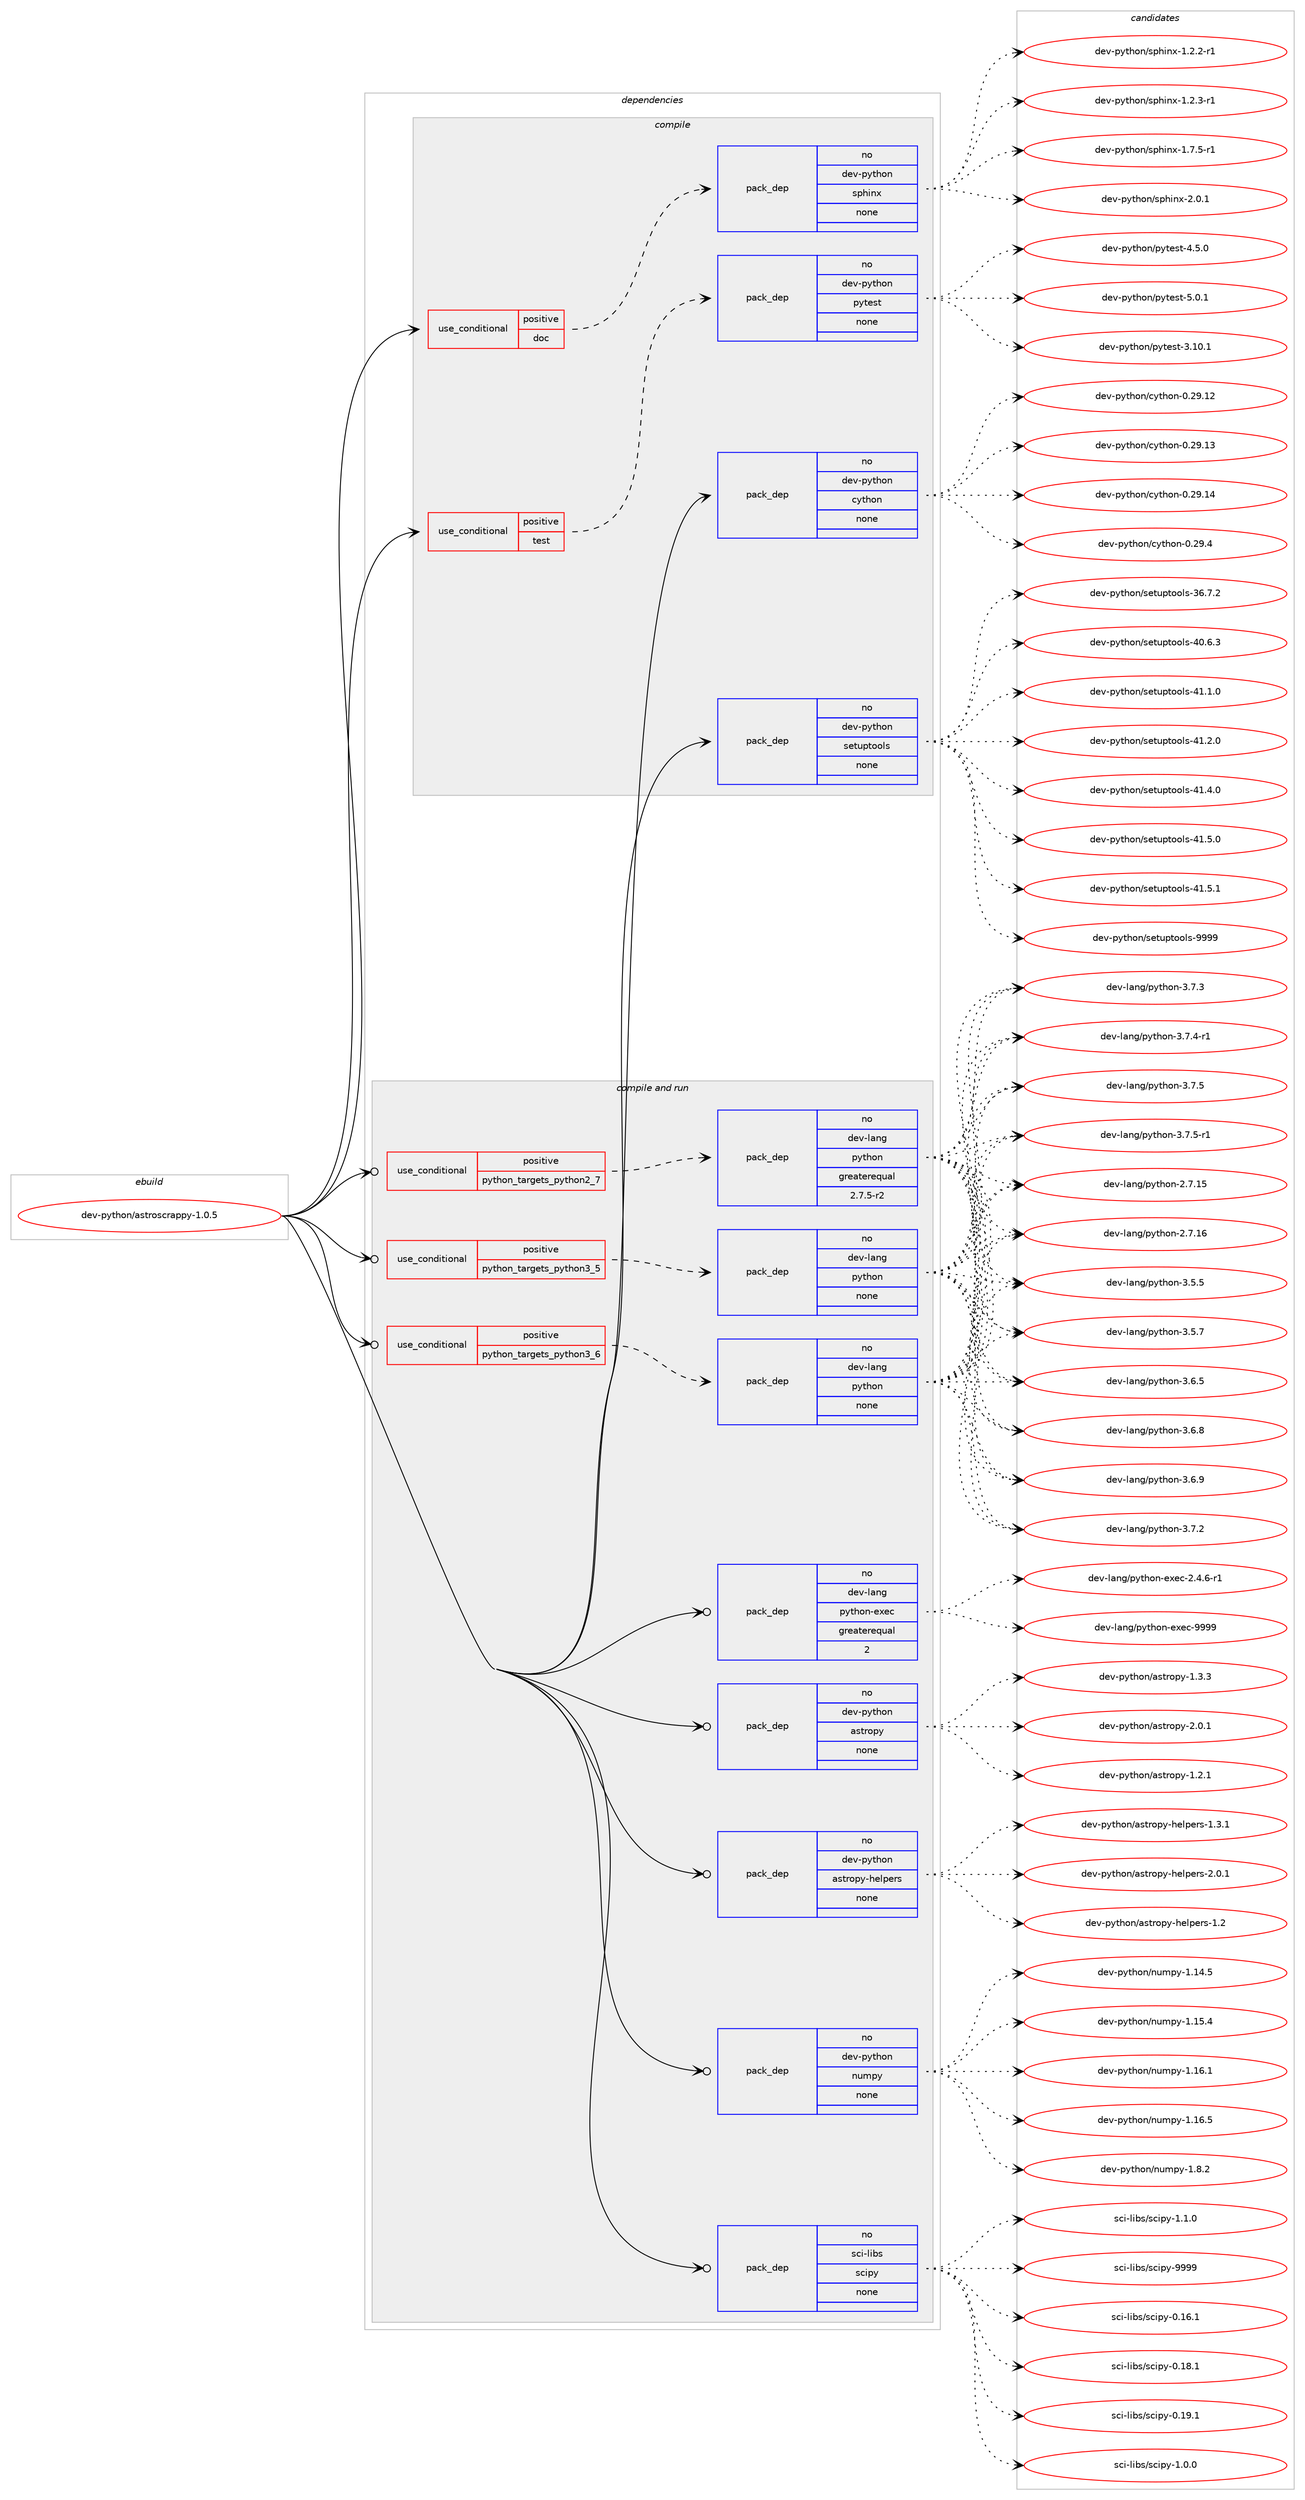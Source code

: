 digraph prolog {

# *************
# Graph options
# *************

newrank=true;
concentrate=true;
compound=true;
graph [rankdir=LR,fontname=Helvetica,fontsize=10,ranksep=1.5];#, ranksep=2.5, nodesep=0.2];
edge  [arrowhead=vee];
node  [fontname=Helvetica,fontsize=10];

# **********
# The ebuild
# **********

subgraph cluster_leftcol {
color=gray;
rank=same;
label=<<i>ebuild</i>>;
id [label="dev-python/astroscrappy-1.0.5", color=red, width=4, href="../dev-python/astroscrappy-1.0.5.svg"];
}

# ****************
# The dependencies
# ****************

subgraph cluster_midcol {
color=gray;
label=<<i>dependencies</i>>;
subgraph cluster_compile {
fillcolor="#eeeeee";
style=filled;
label=<<i>compile</i>>;
subgraph cond136394 {
dependency595085 [label=<<TABLE BORDER="0" CELLBORDER="1" CELLSPACING="0" CELLPADDING="4"><TR><TD ROWSPAN="3" CELLPADDING="10">use_conditional</TD></TR><TR><TD>positive</TD></TR><TR><TD>doc</TD></TR></TABLE>>, shape=none, color=red];
subgraph pack446919 {
dependency595086 [label=<<TABLE BORDER="0" CELLBORDER="1" CELLSPACING="0" CELLPADDING="4" WIDTH="220"><TR><TD ROWSPAN="6" CELLPADDING="30">pack_dep</TD></TR><TR><TD WIDTH="110">no</TD></TR><TR><TD>dev-python</TD></TR><TR><TD>sphinx</TD></TR><TR><TD>none</TD></TR><TR><TD></TD></TR></TABLE>>, shape=none, color=blue];
}
dependency595085:e -> dependency595086:w [weight=20,style="dashed",arrowhead="vee"];
}
id:e -> dependency595085:w [weight=20,style="solid",arrowhead="vee"];
subgraph cond136395 {
dependency595087 [label=<<TABLE BORDER="0" CELLBORDER="1" CELLSPACING="0" CELLPADDING="4"><TR><TD ROWSPAN="3" CELLPADDING="10">use_conditional</TD></TR><TR><TD>positive</TD></TR><TR><TD>test</TD></TR></TABLE>>, shape=none, color=red];
subgraph pack446920 {
dependency595088 [label=<<TABLE BORDER="0" CELLBORDER="1" CELLSPACING="0" CELLPADDING="4" WIDTH="220"><TR><TD ROWSPAN="6" CELLPADDING="30">pack_dep</TD></TR><TR><TD WIDTH="110">no</TD></TR><TR><TD>dev-python</TD></TR><TR><TD>pytest</TD></TR><TR><TD>none</TD></TR><TR><TD></TD></TR></TABLE>>, shape=none, color=blue];
}
dependency595087:e -> dependency595088:w [weight=20,style="dashed",arrowhead="vee"];
}
id:e -> dependency595087:w [weight=20,style="solid",arrowhead="vee"];
subgraph pack446921 {
dependency595089 [label=<<TABLE BORDER="0" CELLBORDER="1" CELLSPACING="0" CELLPADDING="4" WIDTH="220"><TR><TD ROWSPAN="6" CELLPADDING="30">pack_dep</TD></TR><TR><TD WIDTH="110">no</TD></TR><TR><TD>dev-python</TD></TR><TR><TD>cython</TD></TR><TR><TD>none</TD></TR><TR><TD></TD></TR></TABLE>>, shape=none, color=blue];
}
id:e -> dependency595089:w [weight=20,style="solid",arrowhead="vee"];
subgraph pack446922 {
dependency595090 [label=<<TABLE BORDER="0" CELLBORDER="1" CELLSPACING="0" CELLPADDING="4" WIDTH="220"><TR><TD ROWSPAN="6" CELLPADDING="30">pack_dep</TD></TR><TR><TD WIDTH="110">no</TD></TR><TR><TD>dev-python</TD></TR><TR><TD>setuptools</TD></TR><TR><TD>none</TD></TR><TR><TD></TD></TR></TABLE>>, shape=none, color=blue];
}
id:e -> dependency595090:w [weight=20,style="solid",arrowhead="vee"];
}
subgraph cluster_compileandrun {
fillcolor="#eeeeee";
style=filled;
label=<<i>compile and run</i>>;
subgraph cond136396 {
dependency595091 [label=<<TABLE BORDER="0" CELLBORDER="1" CELLSPACING="0" CELLPADDING="4"><TR><TD ROWSPAN="3" CELLPADDING="10">use_conditional</TD></TR><TR><TD>positive</TD></TR><TR><TD>python_targets_python2_7</TD></TR></TABLE>>, shape=none, color=red];
subgraph pack446923 {
dependency595092 [label=<<TABLE BORDER="0" CELLBORDER="1" CELLSPACING="0" CELLPADDING="4" WIDTH="220"><TR><TD ROWSPAN="6" CELLPADDING="30">pack_dep</TD></TR><TR><TD WIDTH="110">no</TD></TR><TR><TD>dev-lang</TD></TR><TR><TD>python</TD></TR><TR><TD>greaterequal</TD></TR><TR><TD>2.7.5-r2</TD></TR></TABLE>>, shape=none, color=blue];
}
dependency595091:e -> dependency595092:w [weight=20,style="dashed",arrowhead="vee"];
}
id:e -> dependency595091:w [weight=20,style="solid",arrowhead="odotvee"];
subgraph cond136397 {
dependency595093 [label=<<TABLE BORDER="0" CELLBORDER="1" CELLSPACING="0" CELLPADDING="4"><TR><TD ROWSPAN="3" CELLPADDING="10">use_conditional</TD></TR><TR><TD>positive</TD></TR><TR><TD>python_targets_python3_5</TD></TR></TABLE>>, shape=none, color=red];
subgraph pack446924 {
dependency595094 [label=<<TABLE BORDER="0" CELLBORDER="1" CELLSPACING="0" CELLPADDING="4" WIDTH="220"><TR><TD ROWSPAN="6" CELLPADDING="30">pack_dep</TD></TR><TR><TD WIDTH="110">no</TD></TR><TR><TD>dev-lang</TD></TR><TR><TD>python</TD></TR><TR><TD>none</TD></TR><TR><TD></TD></TR></TABLE>>, shape=none, color=blue];
}
dependency595093:e -> dependency595094:w [weight=20,style="dashed",arrowhead="vee"];
}
id:e -> dependency595093:w [weight=20,style="solid",arrowhead="odotvee"];
subgraph cond136398 {
dependency595095 [label=<<TABLE BORDER="0" CELLBORDER="1" CELLSPACING="0" CELLPADDING="4"><TR><TD ROWSPAN="3" CELLPADDING="10">use_conditional</TD></TR><TR><TD>positive</TD></TR><TR><TD>python_targets_python3_6</TD></TR></TABLE>>, shape=none, color=red];
subgraph pack446925 {
dependency595096 [label=<<TABLE BORDER="0" CELLBORDER="1" CELLSPACING="0" CELLPADDING="4" WIDTH="220"><TR><TD ROWSPAN="6" CELLPADDING="30">pack_dep</TD></TR><TR><TD WIDTH="110">no</TD></TR><TR><TD>dev-lang</TD></TR><TR><TD>python</TD></TR><TR><TD>none</TD></TR><TR><TD></TD></TR></TABLE>>, shape=none, color=blue];
}
dependency595095:e -> dependency595096:w [weight=20,style="dashed",arrowhead="vee"];
}
id:e -> dependency595095:w [weight=20,style="solid",arrowhead="odotvee"];
subgraph pack446926 {
dependency595097 [label=<<TABLE BORDER="0" CELLBORDER="1" CELLSPACING="0" CELLPADDING="4" WIDTH="220"><TR><TD ROWSPAN="6" CELLPADDING="30">pack_dep</TD></TR><TR><TD WIDTH="110">no</TD></TR><TR><TD>dev-lang</TD></TR><TR><TD>python-exec</TD></TR><TR><TD>greaterequal</TD></TR><TR><TD>2</TD></TR></TABLE>>, shape=none, color=blue];
}
id:e -> dependency595097:w [weight=20,style="solid",arrowhead="odotvee"];
subgraph pack446927 {
dependency595098 [label=<<TABLE BORDER="0" CELLBORDER="1" CELLSPACING="0" CELLPADDING="4" WIDTH="220"><TR><TD ROWSPAN="6" CELLPADDING="30">pack_dep</TD></TR><TR><TD WIDTH="110">no</TD></TR><TR><TD>dev-python</TD></TR><TR><TD>astropy</TD></TR><TR><TD>none</TD></TR><TR><TD></TD></TR></TABLE>>, shape=none, color=blue];
}
id:e -> dependency595098:w [weight=20,style="solid",arrowhead="odotvee"];
subgraph pack446928 {
dependency595099 [label=<<TABLE BORDER="0" CELLBORDER="1" CELLSPACING="0" CELLPADDING="4" WIDTH="220"><TR><TD ROWSPAN="6" CELLPADDING="30">pack_dep</TD></TR><TR><TD WIDTH="110">no</TD></TR><TR><TD>dev-python</TD></TR><TR><TD>astropy-helpers</TD></TR><TR><TD>none</TD></TR><TR><TD></TD></TR></TABLE>>, shape=none, color=blue];
}
id:e -> dependency595099:w [weight=20,style="solid",arrowhead="odotvee"];
subgraph pack446929 {
dependency595100 [label=<<TABLE BORDER="0" CELLBORDER="1" CELLSPACING="0" CELLPADDING="4" WIDTH="220"><TR><TD ROWSPAN="6" CELLPADDING="30">pack_dep</TD></TR><TR><TD WIDTH="110">no</TD></TR><TR><TD>dev-python</TD></TR><TR><TD>numpy</TD></TR><TR><TD>none</TD></TR><TR><TD></TD></TR></TABLE>>, shape=none, color=blue];
}
id:e -> dependency595100:w [weight=20,style="solid",arrowhead="odotvee"];
subgraph pack446930 {
dependency595101 [label=<<TABLE BORDER="0" CELLBORDER="1" CELLSPACING="0" CELLPADDING="4" WIDTH="220"><TR><TD ROWSPAN="6" CELLPADDING="30">pack_dep</TD></TR><TR><TD WIDTH="110">no</TD></TR><TR><TD>sci-libs</TD></TR><TR><TD>scipy</TD></TR><TR><TD>none</TD></TR><TR><TD></TD></TR></TABLE>>, shape=none, color=blue];
}
id:e -> dependency595101:w [weight=20,style="solid",arrowhead="odotvee"];
}
subgraph cluster_run {
fillcolor="#eeeeee";
style=filled;
label=<<i>run</i>>;
}
}

# **************
# The candidates
# **************

subgraph cluster_choices {
rank=same;
color=gray;
label=<<i>candidates</i>>;

subgraph choice446919 {
color=black;
nodesep=1;
choice10010111845112121116104111110471151121041051101204549465046504511449 [label="dev-python/sphinx-1.2.2-r1", color=red, width=4,href="../dev-python/sphinx-1.2.2-r1.svg"];
choice10010111845112121116104111110471151121041051101204549465046514511449 [label="dev-python/sphinx-1.2.3-r1", color=red, width=4,href="../dev-python/sphinx-1.2.3-r1.svg"];
choice10010111845112121116104111110471151121041051101204549465546534511449 [label="dev-python/sphinx-1.7.5-r1", color=red, width=4,href="../dev-python/sphinx-1.7.5-r1.svg"];
choice1001011184511212111610411111047115112104105110120455046484649 [label="dev-python/sphinx-2.0.1", color=red, width=4,href="../dev-python/sphinx-2.0.1.svg"];
dependency595086:e -> choice10010111845112121116104111110471151121041051101204549465046504511449:w [style=dotted,weight="100"];
dependency595086:e -> choice10010111845112121116104111110471151121041051101204549465046514511449:w [style=dotted,weight="100"];
dependency595086:e -> choice10010111845112121116104111110471151121041051101204549465546534511449:w [style=dotted,weight="100"];
dependency595086:e -> choice1001011184511212111610411111047115112104105110120455046484649:w [style=dotted,weight="100"];
}
subgraph choice446920 {
color=black;
nodesep=1;
choice100101118451121211161041111104711212111610111511645514649484649 [label="dev-python/pytest-3.10.1", color=red, width=4,href="../dev-python/pytest-3.10.1.svg"];
choice1001011184511212111610411111047112121116101115116455246534648 [label="dev-python/pytest-4.5.0", color=red, width=4,href="../dev-python/pytest-4.5.0.svg"];
choice1001011184511212111610411111047112121116101115116455346484649 [label="dev-python/pytest-5.0.1", color=red, width=4,href="../dev-python/pytest-5.0.1.svg"];
dependency595088:e -> choice100101118451121211161041111104711212111610111511645514649484649:w [style=dotted,weight="100"];
dependency595088:e -> choice1001011184511212111610411111047112121116101115116455246534648:w [style=dotted,weight="100"];
dependency595088:e -> choice1001011184511212111610411111047112121116101115116455346484649:w [style=dotted,weight="100"];
}
subgraph choice446921 {
color=black;
nodesep=1;
choice1001011184511212111610411111047991211161041111104548465057464950 [label="dev-python/cython-0.29.12", color=red, width=4,href="../dev-python/cython-0.29.12.svg"];
choice1001011184511212111610411111047991211161041111104548465057464951 [label="dev-python/cython-0.29.13", color=red, width=4,href="../dev-python/cython-0.29.13.svg"];
choice1001011184511212111610411111047991211161041111104548465057464952 [label="dev-python/cython-0.29.14", color=red, width=4,href="../dev-python/cython-0.29.14.svg"];
choice10010111845112121116104111110479912111610411111045484650574652 [label="dev-python/cython-0.29.4", color=red, width=4,href="../dev-python/cython-0.29.4.svg"];
dependency595089:e -> choice1001011184511212111610411111047991211161041111104548465057464950:w [style=dotted,weight="100"];
dependency595089:e -> choice1001011184511212111610411111047991211161041111104548465057464951:w [style=dotted,weight="100"];
dependency595089:e -> choice1001011184511212111610411111047991211161041111104548465057464952:w [style=dotted,weight="100"];
dependency595089:e -> choice10010111845112121116104111110479912111610411111045484650574652:w [style=dotted,weight="100"];
}
subgraph choice446922 {
color=black;
nodesep=1;
choice100101118451121211161041111104711510111611711211611111110811545515446554650 [label="dev-python/setuptools-36.7.2", color=red, width=4,href="../dev-python/setuptools-36.7.2.svg"];
choice100101118451121211161041111104711510111611711211611111110811545524846544651 [label="dev-python/setuptools-40.6.3", color=red, width=4,href="../dev-python/setuptools-40.6.3.svg"];
choice100101118451121211161041111104711510111611711211611111110811545524946494648 [label="dev-python/setuptools-41.1.0", color=red, width=4,href="../dev-python/setuptools-41.1.0.svg"];
choice100101118451121211161041111104711510111611711211611111110811545524946504648 [label="dev-python/setuptools-41.2.0", color=red, width=4,href="../dev-python/setuptools-41.2.0.svg"];
choice100101118451121211161041111104711510111611711211611111110811545524946524648 [label="dev-python/setuptools-41.4.0", color=red, width=4,href="../dev-python/setuptools-41.4.0.svg"];
choice100101118451121211161041111104711510111611711211611111110811545524946534648 [label="dev-python/setuptools-41.5.0", color=red, width=4,href="../dev-python/setuptools-41.5.0.svg"];
choice100101118451121211161041111104711510111611711211611111110811545524946534649 [label="dev-python/setuptools-41.5.1", color=red, width=4,href="../dev-python/setuptools-41.5.1.svg"];
choice10010111845112121116104111110471151011161171121161111111081154557575757 [label="dev-python/setuptools-9999", color=red, width=4,href="../dev-python/setuptools-9999.svg"];
dependency595090:e -> choice100101118451121211161041111104711510111611711211611111110811545515446554650:w [style=dotted,weight="100"];
dependency595090:e -> choice100101118451121211161041111104711510111611711211611111110811545524846544651:w [style=dotted,weight="100"];
dependency595090:e -> choice100101118451121211161041111104711510111611711211611111110811545524946494648:w [style=dotted,weight="100"];
dependency595090:e -> choice100101118451121211161041111104711510111611711211611111110811545524946504648:w [style=dotted,weight="100"];
dependency595090:e -> choice100101118451121211161041111104711510111611711211611111110811545524946524648:w [style=dotted,weight="100"];
dependency595090:e -> choice100101118451121211161041111104711510111611711211611111110811545524946534648:w [style=dotted,weight="100"];
dependency595090:e -> choice100101118451121211161041111104711510111611711211611111110811545524946534649:w [style=dotted,weight="100"];
dependency595090:e -> choice10010111845112121116104111110471151011161171121161111111081154557575757:w [style=dotted,weight="100"];
}
subgraph choice446923 {
color=black;
nodesep=1;
choice10010111845108971101034711212111610411111045504655464953 [label="dev-lang/python-2.7.15", color=red, width=4,href="../dev-lang/python-2.7.15.svg"];
choice10010111845108971101034711212111610411111045504655464954 [label="dev-lang/python-2.7.16", color=red, width=4,href="../dev-lang/python-2.7.16.svg"];
choice100101118451089711010347112121116104111110455146534653 [label="dev-lang/python-3.5.5", color=red, width=4,href="../dev-lang/python-3.5.5.svg"];
choice100101118451089711010347112121116104111110455146534655 [label="dev-lang/python-3.5.7", color=red, width=4,href="../dev-lang/python-3.5.7.svg"];
choice100101118451089711010347112121116104111110455146544653 [label="dev-lang/python-3.6.5", color=red, width=4,href="../dev-lang/python-3.6.5.svg"];
choice100101118451089711010347112121116104111110455146544656 [label="dev-lang/python-3.6.8", color=red, width=4,href="../dev-lang/python-3.6.8.svg"];
choice100101118451089711010347112121116104111110455146544657 [label="dev-lang/python-3.6.9", color=red, width=4,href="../dev-lang/python-3.6.9.svg"];
choice100101118451089711010347112121116104111110455146554650 [label="dev-lang/python-3.7.2", color=red, width=4,href="../dev-lang/python-3.7.2.svg"];
choice100101118451089711010347112121116104111110455146554651 [label="dev-lang/python-3.7.3", color=red, width=4,href="../dev-lang/python-3.7.3.svg"];
choice1001011184510897110103471121211161041111104551465546524511449 [label="dev-lang/python-3.7.4-r1", color=red, width=4,href="../dev-lang/python-3.7.4-r1.svg"];
choice100101118451089711010347112121116104111110455146554653 [label="dev-lang/python-3.7.5", color=red, width=4,href="../dev-lang/python-3.7.5.svg"];
choice1001011184510897110103471121211161041111104551465546534511449 [label="dev-lang/python-3.7.5-r1", color=red, width=4,href="../dev-lang/python-3.7.5-r1.svg"];
dependency595092:e -> choice10010111845108971101034711212111610411111045504655464953:w [style=dotted,weight="100"];
dependency595092:e -> choice10010111845108971101034711212111610411111045504655464954:w [style=dotted,weight="100"];
dependency595092:e -> choice100101118451089711010347112121116104111110455146534653:w [style=dotted,weight="100"];
dependency595092:e -> choice100101118451089711010347112121116104111110455146534655:w [style=dotted,weight="100"];
dependency595092:e -> choice100101118451089711010347112121116104111110455146544653:w [style=dotted,weight="100"];
dependency595092:e -> choice100101118451089711010347112121116104111110455146544656:w [style=dotted,weight="100"];
dependency595092:e -> choice100101118451089711010347112121116104111110455146544657:w [style=dotted,weight="100"];
dependency595092:e -> choice100101118451089711010347112121116104111110455146554650:w [style=dotted,weight="100"];
dependency595092:e -> choice100101118451089711010347112121116104111110455146554651:w [style=dotted,weight="100"];
dependency595092:e -> choice1001011184510897110103471121211161041111104551465546524511449:w [style=dotted,weight="100"];
dependency595092:e -> choice100101118451089711010347112121116104111110455146554653:w [style=dotted,weight="100"];
dependency595092:e -> choice1001011184510897110103471121211161041111104551465546534511449:w [style=dotted,weight="100"];
}
subgraph choice446924 {
color=black;
nodesep=1;
choice10010111845108971101034711212111610411111045504655464953 [label="dev-lang/python-2.7.15", color=red, width=4,href="../dev-lang/python-2.7.15.svg"];
choice10010111845108971101034711212111610411111045504655464954 [label="dev-lang/python-2.7.16", color=red, width=4,href="../dev-lang/python-2.7.16.svg"];
choice100101118451089711010347112121116104111110455146534653 [label="dev-lang/python-3.5.5", color=red, width=4,href="../dev-lang/python-3.5.5.svg"];
choice100101118451089711010347112121116104111110455146534655 [label="dev-lang/python-3.5.7", color=red, width=4,href="../dev-lang/python-3.5.7.svg"];
choice100101118451089711010347112121116104111110455146544653 [label="dev-lang/python-3.6.5", color=red, width=4,href="../dev-lang/python-3.6.5.svg"];
choice100101118451089711010347112121116104111110455146544656 [label="dev-lang/python-3.6.8", color=red, width=4,href="../dev-lang/python-3.6.8.svg"];
choice100101118451089711010347112121116104111110455146544657 [label="dev-lang/python-3.6.9", color=red, width=4,href="../dev-lang/python-3.6.9.svg"];
choice100101118451089711010347112121116104111110455146554650 [label="dev-lang/python-3.7.2", color=red, width=4,href="../dev-lang/python-3.7.2.svg"];
choice100101118451089711010347112121116104111110455146554651 [label="dev-lang/python-3.7.3", color=red, width=4,href="../dev-lang/python-3.7.3.svg"];
choice1001011184510897110103471121211161041111104551465546524511449 [label="dev-lang/python-3.7.4-r1", color=red, width=4,href="../dev-lang/python-3.7.4-r1.svg"];
choice100101118451089711010347112121116104111110455146554653 [label="dev-lang/python-3.7.5", color=red, width=4,href="../dev-lang/python-3.7.5.svg"];
choice1001011184510897110103471121211161041111104551465546534511449 [label="dev-lang/python-3.7.5-r1", color=red, width=4,href="../dev-lang/python-3.7.5-r1.svg"];
dependency595094:e -> choice10010111845108971101034711212111610411111045504655464953:w [style=dotted,weight="100"];
dependency595094:e -> choice10010111845108971101034711212111610411111045504655464954:w [style=dotted,weight="100"];
dependency595094:e -> choice100101118451089711010347112121116104111110455146534653:w [style=dotted,weight="100"];
dependency595094:e -> choice100101118451089711010347112121116104111110455146534655:w [style=dotted,weight="100"];
dependency595094:e -> choice100101118451089711010347112121116104111110455146544653:w [style=dotted,weight="100"];
dependency595094:e -> choice100101118451089711010347112121116104111110455146544656:w [style=dotted,weight="100"];
dependency595094:e -> choice100101118451089711010347112121116104111110455146544657:w [style=dotted,weight="100"];
dependency595094:e -> choice100101118451089711010347112121116104111110455146554650:w [style=dotted,weight="100"];
dependency595094:e -> choice100101118451089711010347112121116104111110455146554651:w [style=dotted,weight="100"];
dependency595094:e -> choice1001011184510897110103471121211161041111104551465546524511449:w [style=dotted,weight="100"];
dependency595094:e -> choice100101118451089711010347112121116104111110455146554653:w [style=dotted,weight="100"];
dependency595094:e -> choice1001011184510897110103471121211161041111104551465546534511449:w [style=dotted,weight="100"];
}
subgraph choice446925 {
color=black;
nodesep=1;
choice10010111845108971101034711212111610411111045504655464953 [label="dev-lang/python-2.7.15", color=red, width=4,href="../dev-lang/python-2.7.15.svg"];
choice10010111845108971101034711212111610411111045504655464954 [label="dev-lang/python-2.7.16", color=red, width=4,href="../dev-lang/python-2.7.16.svg"];
choice100101118451089711010347112121116104111110455146534653 [label="dev-lang/python-3.5.5", color=red, width=4,href="../dev-lang/python-3.5.5.svg"];
choice100101118451089711010347112121116104111110455146534655 [label="dev-lang/python-3.5.7", color=red, width=4,href="../dev-lang/python-3.5.7.svg"];
choice100101118451089711010347112121116104111110455146544653 [label="dev-lang/python-3.6.5", color=red, width=4,href="../dev-lang/python-3.6.5.svg"];
choice100101118451089711010347112121116104111110455146544656 [label="dev-lang/python-3.6.8", color=red, width=4,href="../dev-lang/python-3.6.8.svg"];
choice100101118451089711010347112121116104111110455146544657 [label="dev-lang/python-3.6.9", color=red, width=4,href="../dev-lang/python-3.6.9.svg"];
choice100101118451089711010347112121116104111110455146554650 [label="dev-lang/python-3.7.2", color=red, width=4,href="../dev-lang/python-3.7.2.svg"];
choice100101118451089711010347112121116104111110455146554651 [label="dev-lang/python-3.7.3", color=red, width=4,href="../dev-lang/python-3.7.3.svg"];
choice1001011184510897110103471121211161041111104551465546524511449 [label="dev-lang/python-3.7.4-r1", color=red, width=4,href="../dev-lang/python-3.7.4-r1.svg"];
choice100101118451089711010347112121116104111110455146554653 [label="dev-lang/python-3.7.5", color=red, width=4,href="../dev-lang/python-3.7.5.svg"];
choice1001011184510897110103471121211161041111104551465546534511449 [label="dev-lang/python-3.7.5-r1", color=red, width=4,href="../dev-lang/python-3.7.5-r1.svg"];
dependency595096:e -> choice10010111845108971101034711212111610411111045504655464953:w [style=dotted,weight="100"];
dependency595096:e -> choice10010111845108971101034711212111610411111045504655464954:w [style=dotted,weight="100"];
dependency595096:e -> choice100101118451089711010347112121116104111110455146534653:w [style=dotted,weight="100"];
dependency595096:e -> choice100101118451089711010347112121116104111110455146534655:w [style=dotted,weight="100"];
dependency595096:e -> choice100101118451089711010347112121116104111110455146544653:w [style=dotted,weight="100"];
dependency595096:e -> choice100101118451089711010347112121116104111110455146544656:w [style=dotted,weight="100"];
dependency595096:e -> choice100101118451089711010347112121116104111110455146544657:w [style=dotted,weight="100"];
dependency595096:e -> choice100101118451089711010347112121116104111110455146554650:w [style=dotted,weight="100"];
dependency595096:e -> choice100101118451089711010347112121116104111110455146554651:w [style=dotted,weight="100"];
dependency595096:e -> choice1001011184510897110103471121211161041111104551465546524511449:w [style=dotted,weight="100"];
dependency595096:e -> choice100101118451089711010347112121116104111110455146554653:w [style=dotted,weight="100"];
dependency595096:e -> choice1001011184510897110103471121211161041111104551465546534511449:w [style=dotted,weight="100"];
}
subgraph choice446926 {
color=black;
nodesep=1;
choice10010111845108971101034711212111610411111045101120101994550465246544511449 [label="dev-lang/python-exec-2.4.6-r1", color=red, width=4,href="../dev-lang/python-exec-2.4.6-r1.svg"];
choice10010111845108971101034711212111610411111045101120101994557575757 [label="dev-lang/python-exec-9999", color=red, width=4,href="../dev-lang/python-exec-9999.svg"];
dependency595097:e -> choice10010111845108971101034711212111610411111045101120101994550465246544511449:w [style=dotted,weight="100"];
dependency595097:e -> choice10010111845108971101034711212111610411111045101120101994557575757:w [style=dotted,weight="100"];
}
subgraph choice446927 {
color=black;
nodesep=1;
choice100101118451121211161041111104797115116114111112121454946504649 [label="dev-python/astropy-1.2.1", color=red, width=4,href="../dev-python/astropy-1.2.1.svg"];
choice100101118451121211161041111104797115116114111112121454946514651 [label="dev-python/astropy-1.3.3", color=red, width=4,href="../dev-python/astropy-1.3.3.svg"];
choice100101118451121211161041111104797115116114111112121455046484649 [label="dev-python/astropy-2.0.1", color=red, width=4,href="../dev-python/astropy-2.0.1.svg"];
dependency595098:e -> choice100101118451121211161041111104797115116114111112121454946504649:w [style=dotted,weight="100"];
dependency595098:e -> choice100101118451121211161041111104797115116114111112121454946514651:w [style=dotted,weight="100"];
dependency595098:e -> choice100101118451121211161041111104797115116114111112121455046484649:w [style=dotted,weight="100"];
}
subgraph choice446928 {
color=black;
nodesep=1;
choice1001011184511212111610411111047971151161141111121214510410110811210111411545494650 [label="dev-python/astropy-helpers-1.2", color=red, width=4,href="../dev-python/astropy-helpers-1.2.svg"];
choice10010111845112121116104111110479711511611411111212145104101108112101114115454946514649 [label="dev-python/astropy-helpers-1.3.1", color=red, width=4,href="../dev-python/astropy-helpers-1.3.1.svg"];
choice10010111845112121116104111110479711511611411111212145104101108112101114115455046484649 [label="dev-python/astropy-helpers-2.0.1", color=red, width=4,href="../dev-python/astropy-helpers-2.0.1.svg"];
dependency595099:e -> choice1001011184511212111610411111047971151161141111121214510410110811210111411545494650:w [style=dotted,weight="100"];
dependency595099:e -> choice10010111845112121116104111110479711511611411111212145104101108112101114115454946514649:w [style=dotted,weight="100"];
dependency595099:e -> choice10010111845112121116104111110479711511611411111212145104101108112101114115455046484649:w [style=dotted,weight="100"];
}
subgraph choice446929 {
color=black;
nodesep=1;
choice100101118451121211161041111104711011710911212145494649524653 [label="dev-python/numpy-1.14.5", color=red, width=4,href="../dev-python/numpy-1.14.5.svg"];
choice100101118451121211161041111104711011710911212145494649534652 [label="dev-python/numpy-1.15.4", color=red, width=4,href="../dev-python/numpy-1.15.4.svg"];
choice100101118451121211161041111104711011710911212145494649544649 [label="dev-python/numpy-1.16.1", color=red, width=4,href="../dev-python/numpy-1.16.1.svg"];
choice100101118451121211161041111104711011710911212145494649544653 [label="dev-python/numpy-1.16.5", color=red, width=4,href="../dev-python/numpy-1.16.5.svg"];
choice1001011184511212111610411111047110117109112121454946564650 [label="dev-python/numpy-1.8.2", color=red, width=4,href="../dev-python/numpy-1.8.2.svg"];
dependency595100:e -> choice100101118451121211161041111104711011710911212145494649524653:w [style=dotted,weight="100"];
dependency595100:e -> choice100101118451121211161041111104711011710911212145494649534652:w [style=dotted,weight="100"];
dependency595100:e -> choice100101118451121211161041111104711011710911212145494649544649:w [style=dotted,weight="100"];
dependency595100:e -> choice100101118451121211161041111104711011710911212145494649544653:w [style=dotted,weight="100"];
dependency595100:e -> choice1001011184511212111610411111047110117109112121454946564650:w [style=dotted,weight="100"];
}
subgraph choice446930 {
color=black;
nodesep=1;
choice115991054510810598115471159910511212145484649544649 [label="sci-libs/scipy-0.16.1", color=red, width=4,href="../sci-libs/scipy-0.16.1.svg"];
choice115991054510810598115471159910511212145484649564649 [label="sci-libs/scipy-0.18.1", color=red, width=4,href="../sci-libs/scipy-0.18.1.svg"];
choice115991054510810598115471159910511212145484649574649 [label="sci-libs/scipy-0.19.1", color=red, width=4,href="../sci-libs/scipy-0.19.1.svg"];
choice1159910545108105981154711599105112121454946484648 [label="sci-libs/scipy-1.0.0", color=red, width=4,href="../sci-libs/scipy-1.0.0.svg"];
choice1159910545108105981154711599105112121454946494648 [label="sci-libs/scipy-1.1.0", color=red, width=4,href="../sci-libs/scipy-1.1.0.svg"];
choice11599105451081059811547115991051121214557575757 [label="sci-libs/scipy-9999", color=red, width=4,href="../sci-libs/scipy-9999.svg"];
dependency595101:e -> choice115991054510810598115471159910511212145484649544649:w [style=dotted,weight="100"];
dependency595101:e -> choice115991054510810598115471159910511212145484649564649:w [style=dotted,weight="100"];
dependency595101:e -> choice115991054510810598115471159910511212145484649574649:w [style=dotted,weight="100"];
dependency595101:e -> choice1159910545108105981154711599105112121454946484648:w [style=dotted,weight="100"];
dependency595101:e -> choice1159910545108105981154711599105112121454946494648:w [style=dotted,weight="100"];
dependency595101:e -> choice11599105451081059811547115991051121214557575757:w [style=dotted,weight="100"];
}
}

}
